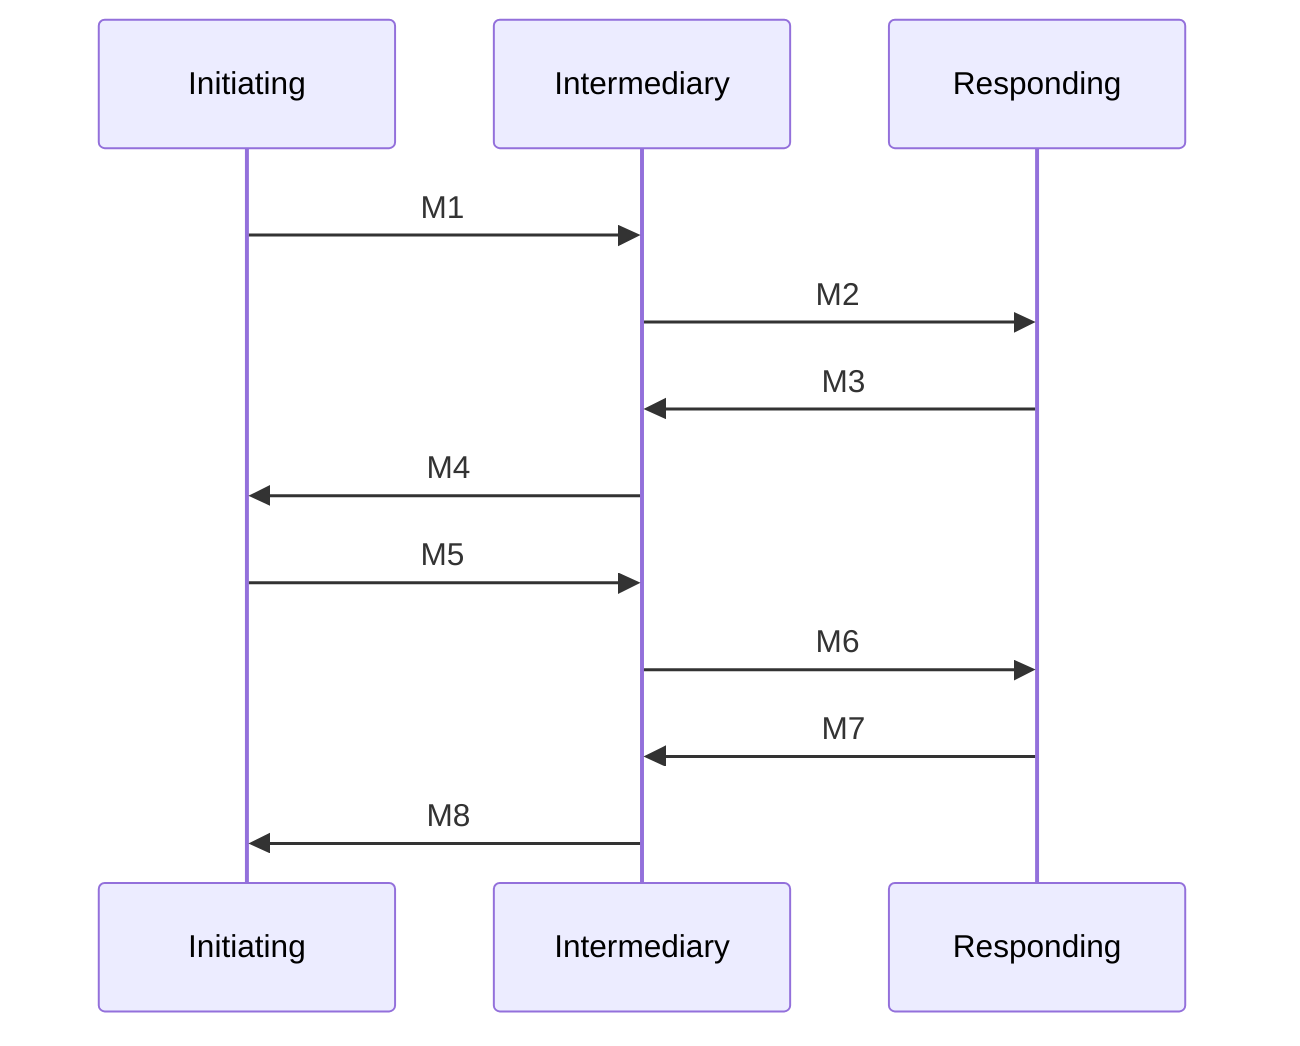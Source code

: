 sequenceDiagram
    participant Initiating
    participant Intermediary
    participant Responding
    Initiating->>Intermediary: M1
    Intermediary->>Responding: M2
    Responding->>Intermediary: M3
    Intermediary->>Initiating: M4
    Initiating->>Intermediary: M5
    Intermediary->>Responding: M6
    Responding->>Intermediary: M7
    Intermediary->>Initiating: M8